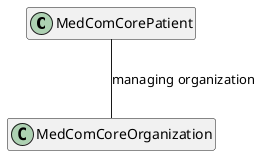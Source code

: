@startuml MedComCorePatient

hide empty members

class "MedComCorePatient" as patient
class "MedComCoreOrganization" as managingOrganization

patient -- managingOrganization : "managing organization"


@enduml